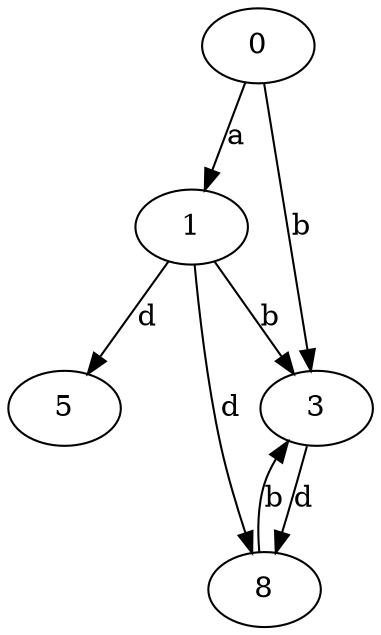 strict digraph  {
0;
1;
3;
5;
8;
0 -> 1  [label=a];
0 -> 3  [label=b];
1 -> 3  [label=b];
1 -> 5  [label=d];
1 -> 8  [label=d];
3 -> 8  [label=d];
8 -> 3  [label=b];
}

